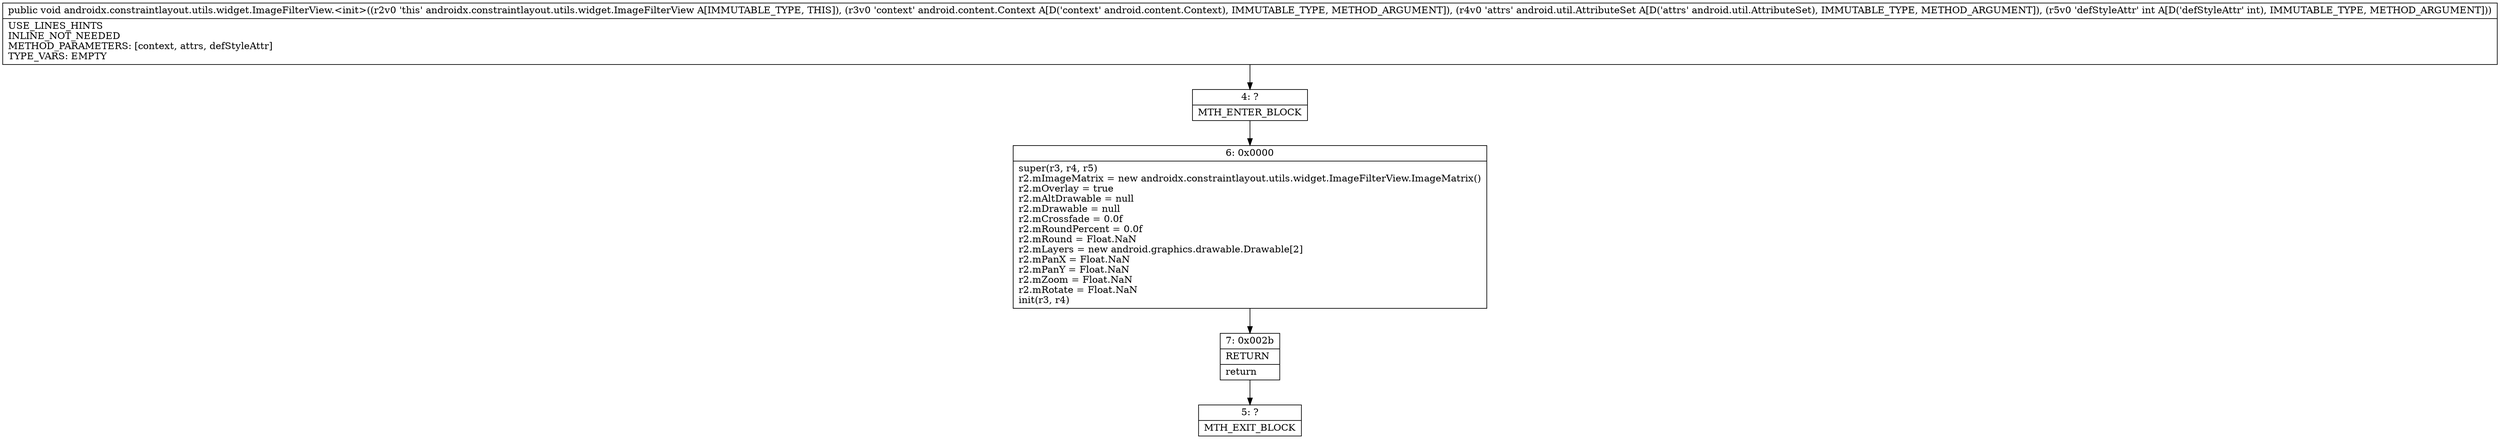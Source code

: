digraph "CFG forandroidx.constraintlayout.utils.widget.ImageFilterView.\<init\>(Landroid\/content\/Context;Landroid\/util\/AttributeSet;I)V" {
Node_4 [shape=record,label="{4\:\ ?|MTH_ENTER_BLOCK\l}"];
Node_6 [shape=record,label="{6\:\ 0x0000|super(r3, r4, r5)\lr2.mImageMatrix = new androidx.constraintlayout.utils.widget.ImageFilterView.ImageMatrix()\lr2.mOverlay = true\lr2.mAltDrawable = null\lr2.mDrawable = null\lr2.mCrossfade = 0.0f\lr2.mRoundPercent = 0.0f\lr2.mRound = Float.NaN\lr2.mLayers = new android.graphics.drawable.Drawable[2]\lr2.mPanX = Float.NaN\lr2.mPanY = Float.NaN\lr2.mZoom = Float.NaN\lr2.mRotate = Float.NaN\linit(r3, r4)\l}"];
Node_7 [shape=record,label="{7\:\ 0x002b|RETURN\l|return\l}"];
Node_5 [shape=record,label="{5\:\ ?|MTH_EXIT_BLOCK\l}"];
MethodNode[shape=record,label="{public void androidx.constraintlayout.utils.widget.ImageFilterView.\<init\>((r2v0 'this' androidx.constraintlayout.utils.widget.ImageFilterView A[IMMUTABLE_TYPE, THIS]), (r3v0 'context' android.content.Context A[D('context' android.content.Context), IMMUTABLE_TYPE, METHOD_ARGUMENT]), (r4v0 'attrs' android.util.AttributeSet A[D('attrs' android.util.AttributeSet), IMMUTABLE_TYPE, METHOD_ARGUMENT]), (r5v0 'defStyleAttr' int A[D('defStyleAttr' int), IMMUTABLE_TYPE, METHOD_ARGUMENT]))  | USE_LINES_HINTS\lINLINE_NOT_NEEDED\lMETHOD_PARAMETERS: [context, attrs, defStyleAttr]\lTYPE_VARS: EMPTY\l}"];
MethodNode -> Node_4;Node_4 -> Node_6;
Node_6 -> Node_7;
Node_7 -> Node_5;
}

